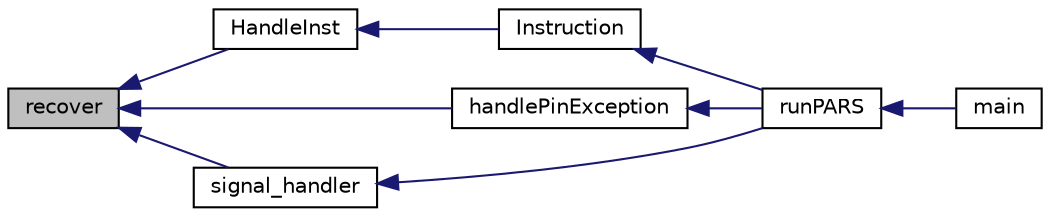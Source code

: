 digraph G
{
  edge [fontname="Helvetica",fontsize="10",labelfontname="Helvetica",labelfontsize="10"];
  node [fontname="Helvetica",fontsize="10",shape=record];
  rankdir=LR;
  Node1 [label="recover",height=0.2,width=0.4,color="black", fillcolor="grey75", style="filled" fontcolor="black"];
  Node1 -> Node2 [dir=back,color="midnightblue",fontsize="10",style="solid"];
  Node2 [label="HandleInst",height=0.2,width=0.4,color="black", fillcolor="white", style="filled",URL="$pars_8cpp.html#a4f97b9fe13219e7257f0199e22d96637"];
  Node2 -> Node3 [dir=back,color="midnightblue",fontsize="10",style="solid"];
  Node3 [label="Instruction",height=0.2,width=0.4,color="black", fillcolor="white", style="filled",URL="$pars_8h.html#a4254ddc7317164f6cb03afabf4b11770"];
  Node3 -> Node4 [dir=back,color="midnightblue",fontsize="10",style="solid"];
  Node4 [label="runPARS",height=0.2,width=0.4,color="black", fillcolor="white", style="filled",URL="$pars_8h.html#ad31ce66601d158b499245c36353b1aef"];
  Node4 -> Node5 [dir=back,color="midnightblue",fontsize="10",style="solid"];
  Node5 [label="main",height=0.2,width=0.4,color="black", fillcolor="white", style="filled",URL="$main__pars_8cpp.html#a0ddf1224851353fc92bfbff6f499fa97"];
  Node1 -> Node6 [dir=back,color="midnightblue",fontsize="10",style="solid"];
  Node6 [label="handlePinException",height=0.2,width=0.4,color="black", fillcolor="white", style="filled",URL="$signal__handler_8h.html#a14053986557d22a3e7d5d06d3f3b5bee"];
  Node6 -> Node4 [dir=back,color="midnightblue",fontsize="10",style="solid"];
  Node1 -> Node7 [dir=back,color="midnightblue",fontsize="10",style="solid"];
  Node7 [label="signal_handler",height=0.2,width=0.4,color="black", fillcolor="white", style="filled",URL="$signal__handler_8h.html#a5f145c9581fdc13b0459253871f0338a"];
  Node7 -> Node4 [dir=back,color="midnightblue",fontsize="10",style="solid"];
}
